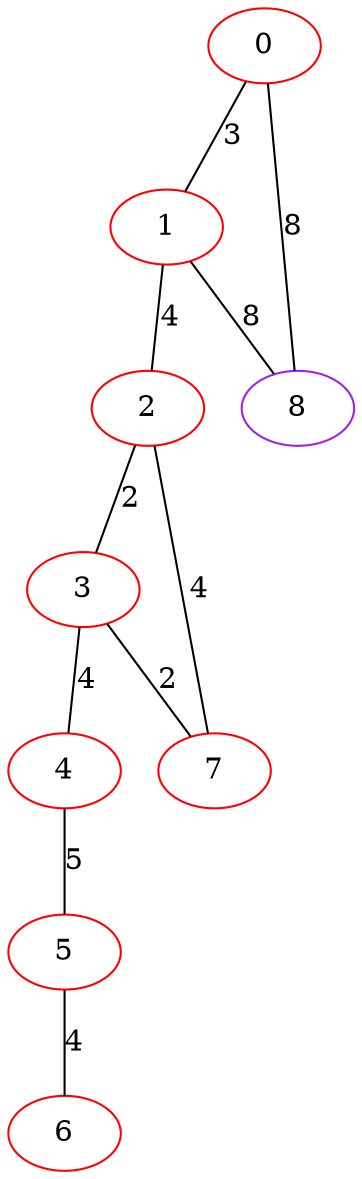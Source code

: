 graph "" {
0 [color=red, weight=1];
1 [color=red, weight=1];
2 [color=red, weight=1];
3 [color=red, weight=1];
4 [color=red, weight=1];
5 [color=red, weight=1];
6 [color=red, weight=1];
7 [color=red, weight=1];
8 [color=purple, weight=4];
0 -- 8  [key=0, label=8];
0 -- 1  [key=0, label=3];
1 -- 8  [key=0, label=8];
1 -- 2  [key=0, label=4];
2 -- 3  [key=0, label=2];
2 -- 7  [key=0, label=4];
3 -- 4  [key=0, label=4];
3 -- 7  [key=0, label=2];
4 -- 5  [key=0, label=5];
5 -- 6  [key=0, label=4];
}
